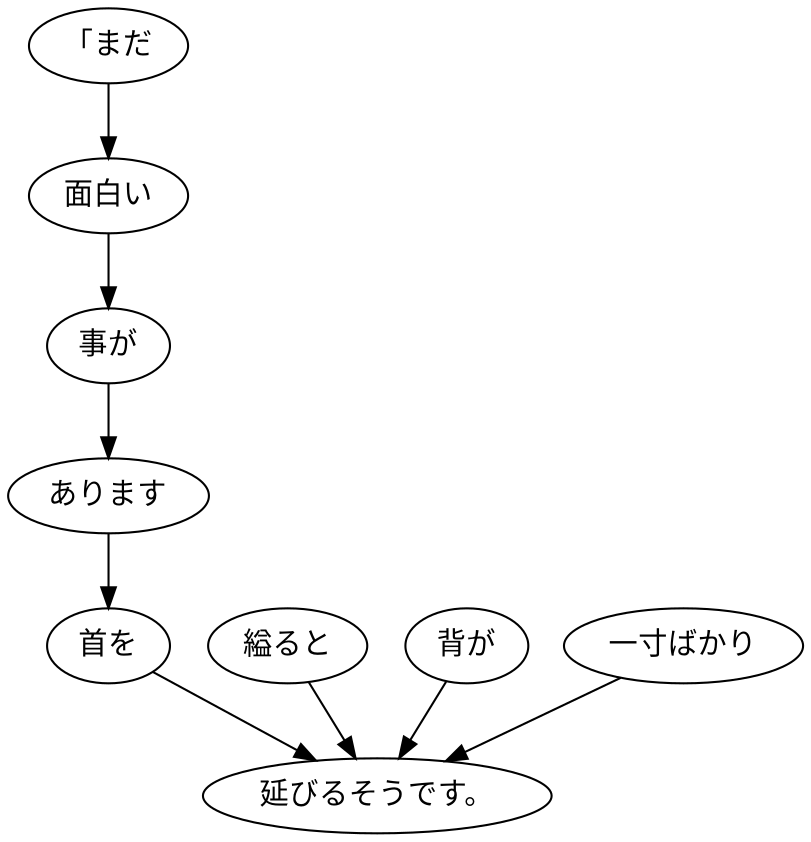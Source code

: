 digraph graph1533 {
	node0 [label="「まだ"];
	node1 [label="面白い"];
	node2 [label="事が"];
	node3 [label="あります"];
	node4 [label="首を"];
	node5 [label="縊ると"];
	node6 [label="背が"];
	node7 [label="一寸ばかり"];
	node8 [label="延びるそうです。"];
	node0 -> node1;
	node1 -> node2;
	node2 -> node3;
	node3 -> node4;
	node4 -> node8;
	node5 -> node8;
	node6 -> node8;
	node7 -> node8;
}
